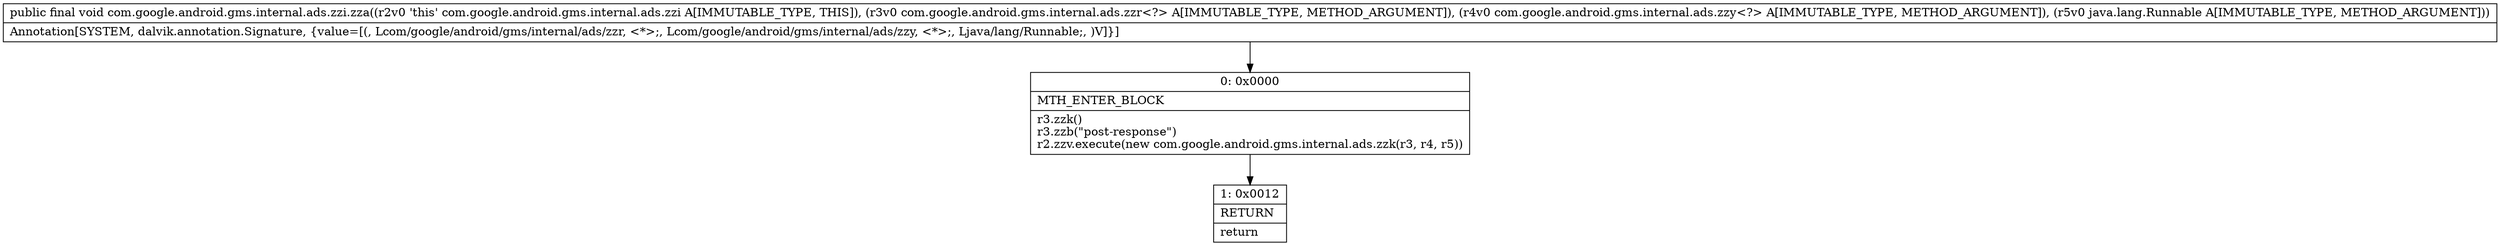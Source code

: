 digraph "CFG forcom.google.android.gms.internal.ads.zzi.zza(Lcom\/google\/android\/gms\/internal\/ads\/zzr;Lcom\/google\/android\/gms\/internal\/ads\/zzy;Ljava\/lang\/Runnable;)V" {
Node_0 [shape=record,label="{0\:\ 0x0000|MTH_ENTER_BLOCK\l|r3.zzk()\lr3.zzb(\"post\-response\")\lr2.zzv.execute(new com.google.android.gms.internal.ads.zzk(r3, r4, r5))\l}"];
Node_1 [shape=record,label="{1\:\ 0x0012|RETURN\l|return\l}"];
MethodNode[shape=record,label="{public final void com.google.android.gms.internal.ads.zzi.zza((r2v0 'this' com.google.android.gms.internal.ads.zzi A[IMMUTABLE_TYPE, THIS]), (r3v0 com.google.android.gms.internal.ads.zzr\<?\> A[IMMUTABLE_TYPE, METHOD_ARGUMENT]), (r4v0 com.google.android.gms.internal.ads.zzy\<?\> A[IMMUTABLE_TYPE, METHOD_ARGUMENT]), (r5v0 java.lang.Runnable A[IMMUTABLE_TYPE, METHOD_ARGUMENT]))  | Annotation[SYSTEM, dalvik.annotation.Signature, \{value=[(, Lcom\/google\/android\/gms\/internal\/ads\/zzr, \<*\>;, Lcom\/google\/android\/gms\/internal\/ads\/zzy, \<*\>;, Ljava\/lang\/Runnable;, )V]\}]\l}"];
MethodNode -> Node_0;
Node_0 -> Node_1;
}

